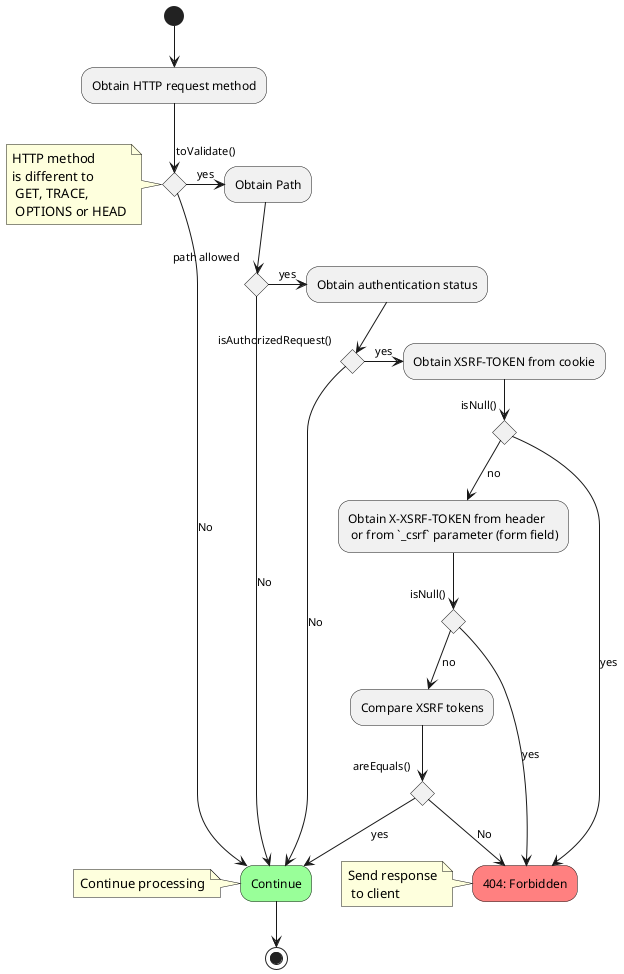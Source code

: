 @startuml

skinparam activity {
  BackgroundColor<< Continue >> #99ff99
  BackgroundColor<< 403 >> #ff8080
}

(*) --> "Obtain HTTP request method"
if  "toValidate()" then
    note left: HTTP method \nis different to\n GET, TRACE,\n OPTIONS or HEAD

    -right-> [yes] "Obtain Path"

    if "path allowed" then
        -right-> [yes] "Obtain authentication status"

        if "isAuthorizedRequest()" then
            -right-> [yes] "Obtain XSRF-TOKEN from cookie"
            if "isNull()" then
                -down-> [no] "Obtain X-XSRF-TOKEN from header \n or from `_csrf` parameter (form field)"
                if "isNull()" then
                    -down-> [no] "Compare XSRF tokens"
                    if "areEquals()" then
                        --> [yes] "Continue" <<Continue>>
                        Note left: Continue processing
                    else
                        --> [No] "404: Forbidden" <<403>>
                        Note left: Send response\n to client
                    endif
                else
                    --> [yes] "404: Forbidden"
                endif
            else
                --> [yes] "404: Forbidden"
            endif
        else
            --> [No] "Continue"
        endif
    else
        --> [No] "Continue"
    endif
else
    --> [No] Continue
endif

--> (*)

@enduml